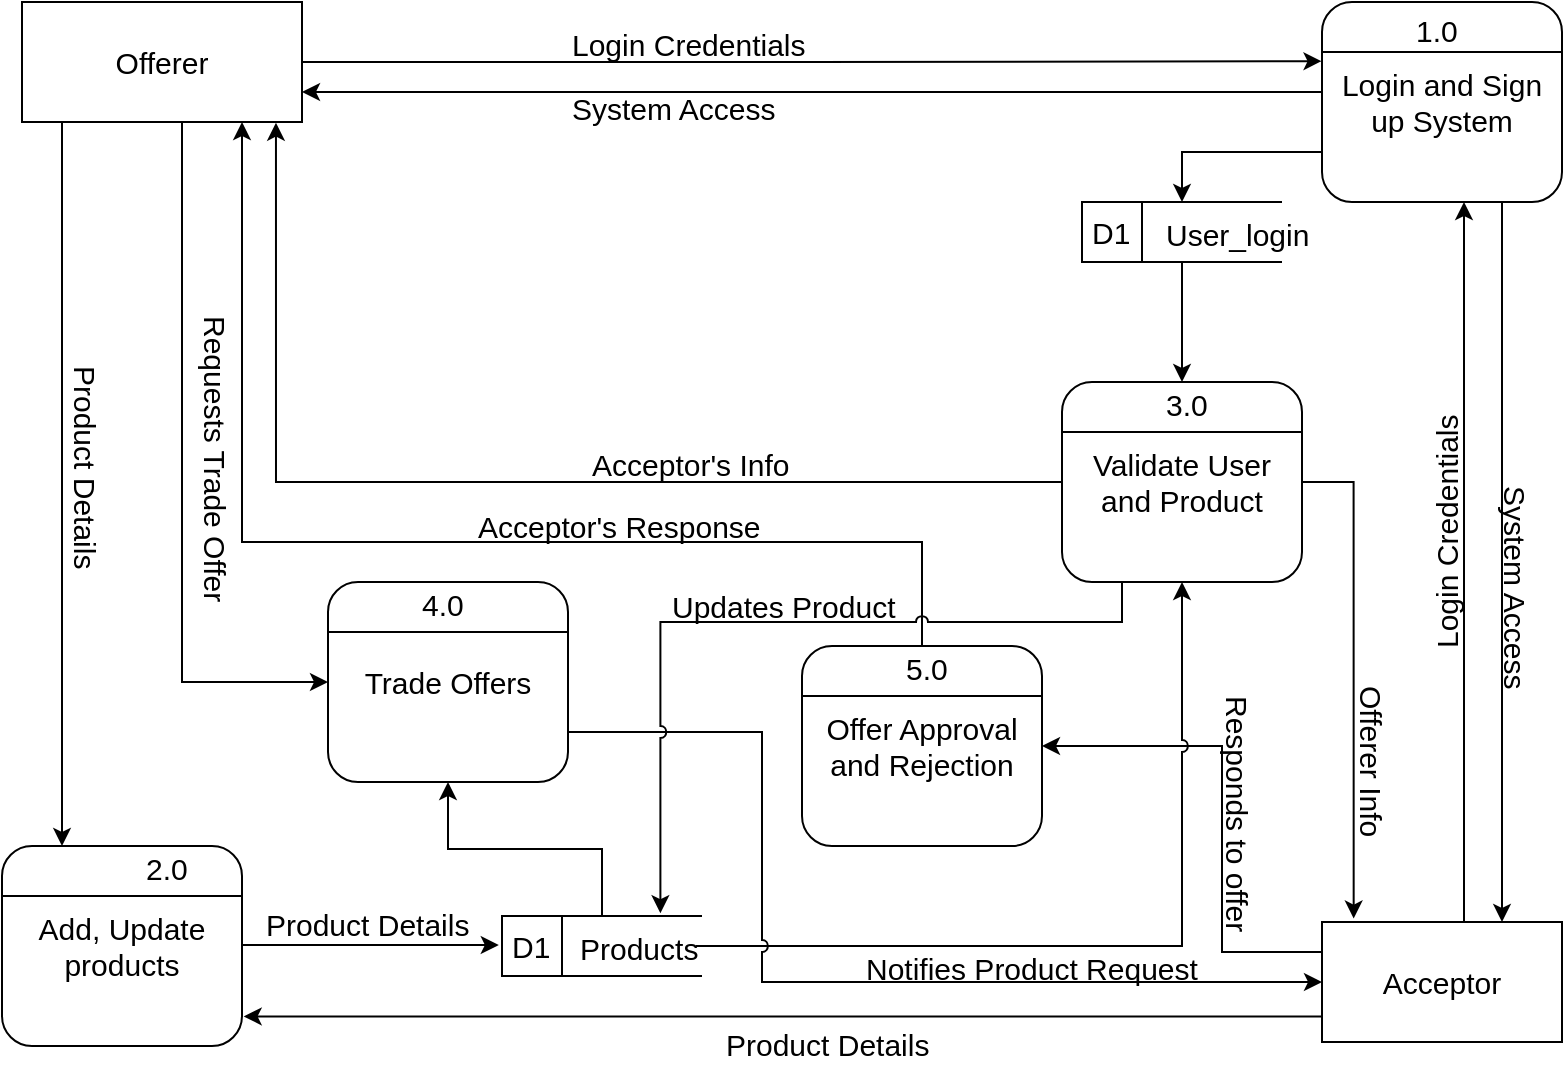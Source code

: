 <mxfile version="11.3.0" type="device" pages="1"><diagram id="zRckbx1hYXfJyN4aKLGo" name="Page-1"><mxGraphModel dx="1024" dy="632" grid="1" gridSize="10" guides="1" tooltips="1" connect="1" arrows="1" fold="1" page="1" pageScale="1" pageWidth="827" pageHeight="1169" math="0" shadow="0"><root><mxCell id="0"/><mxCell id="1" parent="0"/><mxCell id="_7If0CRa3vbDrEvrYzJy-11" style="edgeStyle=orthogonalEdgeStyle;rounded=0;orthogonalLoop=1;jettySize=auto;html=1;entryX=-0.002;entryY=0.296;entryDx=0;entryDy=0;entryPerimeter=0;fontSize=15;" parent="1" source="_7If0CRa3vbDrEvrYzJy-1" target="_7If0CRa3vbDrEvrYzJy-6" edge="1"><mxGeometry relative="1" as="geometry"><mxPoint x="670" y="50" as="targetPoint"/></mxGeometry></mxCell><mxCell id="_7If0CRa3vbDrEvrYzJy-32" style="edgeStyle=orthogonalEdgeStyle;rounded=0;orthogonalLoop=1;jettySize=auto;html=1;exitX=0.25;exitY=1;exitDx=0;exitDy=0;entryX=0.25;entryY=0;entryDx=0;entryDy=0;fontSize=15;" parent="1" source="_7If0CRa3vbDrEvrYzJy-1" target="_7If0CRa3vbDrEvrYzJy-28" edge="1"><mxGeometry relative="1" as="geometry"><Array as="points"><mxPoint x="50" y="80"/></Array></mxGeometry></mxCell><mxCell id="_7If0CRa3vbDrEvrYzJy-47" style="edgeStyle=orthogonalEdgeStyle;rounded=0;orthogonalLoop=1;jettySize=auto;html=1;entryX=0;entryY=0.5;entryDx=0;entryDy=0;fontSize=15;" parent="1" source="_7If0CRa3vbDrEvrYzJy-1" target="_7If0CRa3vbDrEvrYzJy-43" edge="1"><mxGeometry relative="1" as="geometry"><mxPoint x="180" y="360" as="targetPoint"/><Array as="points"><mxPoint x="110" y="360"/></Array></mxGeometry></mxCell><mxCell id="_7If0CRa3vbDrEvrYzJy-1" value="&lt;font style=&quot;font-size: 15px;&quot;&gt;Offerer&lt;/font&gt;" style="rounded=0;whiteSpace=wrap;html=1;fontSize=15;" parent="1" vertex="1"><mxGeometry x="30" y="20" width="140" height="60" as="geometry"/></mxCell><mxCell id="_7If0CRa3vbDrEvrYzJy-15" style="edgeStyle=orthogonalEdgeStyle;rounded=0;orthogonalLoop=1;jettySize=auto;html=1;entryX=0.5;entryY=1;entryDx=0;entryDy=0;fontSize=15;" parent="1" edge="1"><mxGeometry relative="1" as="geometry"><mxPoint x="751" y="480" as="sourcePoint"/><mxPoint x="751" y="120" as="targetPoint"/></mxGeometry></mxCell><mxCell id="_7If0CRa3vbDrEvrYzJy-33" style="edgeStyle=orthogonalEdgeStyle;rounded=0;orthogonalLoop=1;jettySize=auto;html=1;exitX=0;exitY=0.75;exitDx=0;exitDy=0;entryX=1.007;entryY=0.852;entryDx=0;entryDy=0;entryPerimeter=0;fontSize=15;" parent="1" source="_7If0CRa3vbDrEvrYzJy-2" target="_7If0CRa3vbDrEvrYzJy-28" edge="1"><mxGeometry relative="1" as="geometry"><Array as="points"><mxPoint x="680" y="527"/></Array></mxGeometry></mxCell><mxCell id="_7If0CRa3vbDrEvrYzJy-55" style="edgeStyle=orthogonalEdgeStyle;rounded=0;orthogonalLoop=1;jettySize=auto;html=1;exitX=0;exitY=0.25;exitDx=0;exitDy=0;entryX=1;entryY=0.5;entryDx=0;entryDy=0;fontSize=15;" parent="1" source="_7If0CRa3vbDrEvrYzJy-2" target="_7If0CRa3vbDrEvrYzJy-51" edge="1"><mxGeometry relative="1" as="geometry"><Array as="points"><mxPoint x="630" y="495"/><mxPoint x="630" y="392"/></Array></mxGeometry></mxCell><mxCell id="_7If0CRa3vbDrEvrYzJy-2" value="&lt;font style=&quot;font-size: 15px;&quot;&gt;Acceptor&lt;/font&gt;" style="rounded=0;whiteSpace=wrap;html=1;fontSize=15;" parent="1" vertex="1"><mxGeometry x="680" y="480" width="120" height="60" as="geometry"/></mxCell><mxCell id="_7If0CRa3vbDrEvrYzJy-21" style="edgeStyle=orthogonalEdgeStyle;rounded=0;orthogonalLoop=1;jettySize=auto;html=1;entryX=1;entryY=0.75;entryDx=0;entryDy=0;exitX=0;exitY=0.5;exitDx=0;exitDy=0;fontSize=15;" parent="1" source="_7If0CRa3vbDrEvrYzJy-6" target="_7If0CRa3vbDrEvrYzJy-1" edge="1"><mxGeometry relative="1" as="geometry"><Array as="points"><mxPoint x="680" y="65"/></Array></mxGeometry></mxCell><mxCell id="_7If0CRa3vbDrEvrYzJy-24" style="edgeStyle=orthogonalEdgeStyle;rounded=0;orthogonalLoop=1;jettySize=auto;html=1;exitX=0.75;exitY=1;exitDx=0;exitDy=0;entryX=0.75;entryY=0;entryDx=0;entryDy=0;fontSize=15;" parent="1" source="_7If0CRa3vbDrEvrYzJy-6" target="_7If0CRa3vbDrEvrYzJy-2" edge="1"><mxGeometry relative="1" as="geometry"/></mxCell><mxCell id="_7If0CRa3vbDrEvrYzJy-27" style="edgeStyle=orthogonalEdgeStyle;rounded=0;orthogonalLoop=1;jettySize=auto;html=1;exitX=0;exitY=0.75;exitDx=0;exitDy=0;entryX=0.5;entryY=0;entryDx=0;entryDy=0;fontSize=15;" parent="1" source="_7If0CRa3vbDrEvrYzJy-6" target="_7If0CRa3vbDrEvrYzJy-19" edge="1"><mxGeometry relative="1" as="geometry"/></mxCell><mxCell id="_7If0CRa3vbDrEvrYzJy-6" value="Login and Sign up System" style="rounded=1;whiteSpace=wrap;html=1;fontSize=15;" parent="1" vertex="1"><mxGeometry x="680" y="20" width="120" height="100" as="geometry"/></mxCell><mxCell id="_7If0CRa3vbDrEvrYzJy-9" value="" style="endArrow=none;html=1;exitX=0;exitY=0.25;exitDx=0;exitDy=0;entryX=1;entryY=0.25;entryDx=0;entryDy=0;fontSize=15;" parent="1" source="_7If0CRa3vbDrEvrYzJy-6" target="_7If0CRa3vbDrEvrYzJy-6" edge="1"><mxGeometry width="50" height="50" relative="1" as="geometry"><mxPoint x="230" y="340" as="sourcePoint"/><mxPoint x="280" y="290" as="targetPoint"/></mxGeometry></mxCell><mxCell id="_7If0CRa3vbDrEvrYzJy-10" value="1.0" style="text;html=1;resizable=0;points=[];autosize=1;align=left;verticalAlign=top;spacingTop=-4;fontSize=15;" parent="1" vertex="1"><mxGeometry x="725" y="23" width="30" height="20" as="geometry"/></mxCell><mxCell id="_7If0CRa3vbDrEvrYzJy-16" value="Login Credentials" style="text;html=1;resizable=0;points=[];autosize=1;align=left;verticalAlign=top;spacingTop=-4;fontSize=15;" parent="1" vertex="1"><mxGeometry x="303" y="30" width="110" height="20" as="geometry"/></mxCell><mxCell id="_7If0CRa3vbDrEvrYzJy-17" value="Login Credentials" style="text;html=1;resizable=0;points=[];autosize=1;align=left;verticalAlign=top;spacingTop=-4;rotation=-90;fontSize=15;" parent="1" vertex="1"><mxGeometry x="686" y="280" width="110" height="20" as="geometry"/></mxCell><mxCell id="_7If0CRa3vbDrEvrYzJy-63" style="edgeStyle=orthogonalEdgeStyle;rounded=0;orthogonalLoop=1;jettySize=auto;html=1;entryX=0.5;entryY=0;entryDx=0;entryDy=0;fontSize=15;" parent="1" source="_7If0CRa3vbDrEvrYzJy-19" target="_7If0CRa3vbDrEvrYzJy-61" edge="1"><mxGeometry relative="1" as="geometry"/></mxCell><mxCell id="_7If0CRa3vbDrEvrYzJy-19" value="D1" style="html=1;dashed=0;whitespace=wrap;shape=mxgraph.dfd.dataStoreID;align=left;spacingLeft=3;points=[[0,0],[0.5,0],[1,0],[0,0.5],[1,0.5],[0,1],[0.5,1],[1,1]];fontSize=15;" parent="1" vertex="1"><mxGeometry x="560" y="120" width="100" height="30" as="geometry"/></mxCell><mxCell id="_7If0CRa3vbDrEvrYzJy-20" value="User_login" style="text;html=1;resizable=0;points=[];autosize=1;align=left;verticalAlign=top;spacingTop=-4;fontSize=15;" parent="1" vertex="1"><mxGeometry x="600" y="125" width="70" height="20" as="geometry"/></mxCell><mxCell id="_7If0CRa3vbDrEvrYzJy-22" value="System Access" style="text;html=1;resizable=0;points=[];autosize=1;align=left;verticalAlign=top;spacingTop=-4;fontSize=15;" parent="1" vertex="1"><mxGeometry x="303" y="62" width="100" height="20" as="geometry"/></mxCell><mxCell id="_7If0CRa3vbDrEvrYzJy-23" value="System Access" style="text;html=1;resizable=0;points=[];autosize=1;align=left;verticalAlign=top;spacingTop=-4;rotation=90;fontSize=15;" parent="1" vertex="1"><mxGeometry x="728" y="300" width="100" height="20" as="geometry"/></mxCell><mxCell id="_7If0CRa3vbDrEvrYzJy-39" style="edgeStyle=orthogonalEdgeStyle;rounded=0;orthogonalLoop=1;jettySize=auto;html=1;entryX=-0.016;entryY=0.484;entryDx=0;entryDy=0;entryPerimeter=0;fontSize=15;" parent="1" source="_7If0CRa3vbDrEvrYzJy-28" target="_7If0CRa3vbDrEvrYzJy-37" edge="1"><mxGeometry relative="1" as="geometry"><mxPoint x="260" y="492" as="targetPoint"/><Array as="points"><mxPoint x="220" y="492"/></Array></mxGeometry></mxCell><mxCell id="_7If0CRa3vbDrEvrYzJy-28" value="Add, Update &lt;br style=&quot;font-size: 15px;&quot;&gt;products" style="rounded=1;whiteSpace=wrap;html=1;fontSize=15;" parent="1" vertex="1"><mxGeometry x="20" y="442" width="120" height="100" as="geometry"/></mxCell><mxCell id="_7If0CRa3vbDrEvrYzJy-29" value="" style="endArrow=none;html=1;exitX=0;exitY=0.25;exitDx=0;exitDy=0;entryX=1;entryY=0.25;entryDx=0;entryDy=0;fontSize=15;" parent="1" source="_7If0CRa3vbDrEvrYzJy-28" target="_7If0CRa3vbDrEvrYzJy-28" edge="1"><mxGeometry width="50" height="50" relative="1" as="geometry"><mxPoint x="30" y="500" as="sourcePoint"/><mxPoint x="80" y="450" as="targetPoint"/></mxGeometry></mxCell><mxCell id="_7If0CRa3vbDrEvrYzJy-30" value="2.0" style="text;html=1;resizable=0;points=[];autosize=1;align=left;verticalAlign=top;spacingTop=-4;fontSize=15;" parent="1" vertex="1"><mxGeometry x="90" y="442" width="30" height="20" as="geometry"/></mxCell><mxCell id="_7If0CRa3vbDrEvrYzJy-34" value="Product Details" style="text;html=1;resizable=0;points=[];autosize=1;align=left;verticalAlign=top;spacingTop=-4;rotation=90;fontSize=15;" parent="1" vertex="1"><mxGeometry x="13" y="240" width="100" height="20" as="geometry"/></mxCell><mxCell id="_7If0CRa3vbDrEvrYzJy-35" value="Product Details" style="text;html=1;resizable=0;points=[];autosize=1;align=left;verticalAlign=top;spacingTop=-4;rotation=0;fontSize=15;" parent="1" vertex="1"><mxGeometry x="150" y="470" width="100" height="20" as="geometry"/></mxCell><mxCell id="_7If0CRa3vbDrEvrYzJy-46" style="edgeStyle=orthogonalEdgeStyle;rounded=0;orthogonalLoop=1;jettySize=auto;html=1;entryX=0.5;entryY=1;entryDx=0;entryDy=0;fontSize=15;" parent="1" source="_7If0CRa3vbDrEvrYzJy-37" target="_7If0CRa3vbDrEvrYzJy-43" edge="1"><mxGeometry relative="1" as="geometry"/></mxCell><mxCell id="_7If0CRa3vbDrEvrYzJy-37" value="D1" style="html=1;dashed=0;whitespace=wrap;shape=mxgraph.dfd.dataStoreID;align=left;spacingLeft=3;points=[[0,0],[0.5,0],[1,0],[0,0.5],[1,0.5],[0,1],[0.5,1],[1,1]];fontSize=15;" parent="1" vertex="1"><mxGeometry x="270" y="477" width="100" height="30" as="geometry"/></mxCell><mxCell id="_7If0CRa3vbDrEvrYzJy-60" style="edgeStyle=orthogonalEdgeStyle;rounded=0;orthogonalLoop=1;jettySize=auto;html=1;entryX=0.5;entryY=1;entryDx=0;entryDy=0;jumpStyle=arc;fontSize=15;" parent="1" source="_7If0CRa3vbDrEvrYzJy-38" target="_7If0CRa3vbDrEvrYzJy-61" edge="1"><mxGeometry relative="1" as="geometry"><mxPoint x="610" y="300" as="targetPoint"/></mxGeometry></mxCell><mxCell id="_7If0CRa3vbDrEvrYzJy-38" value="Products" style="text;html=1;resizable=0;points=[];autosize=1;align=left;verticalAlign=top;spacingTop=-4;fontSize=15;" parent="1" vertex="1"><mxGeometry x="307" y="482" width="60" height="20" as="geometry"/></mxCell><mxCell id="_7If0CRa3vbDrEvrYzJy-49" style="edgeStyle=orthogonalEdgeStyle;rounded=0;orthogonalLoop=1;jettySize=auto;html=1;exitX=1;exitY=0.75;exitDx=0;exitDy=0;entryX=0;entryY=0.5;entryDx=0;entryDy=0;jumpStyle=arc;fontSize=15;" parent="1" source="_7If0CRa3vbDrEvrYzJy-43" target="_7If0CRa3vbDrEvrYzJy-2" edge="1"><mxGeometry relative="1" as="geometry"><Array as="points"><mxPoint x="400" y="385"/><mxPoint x="400" y="510"/></Array></mxGeometry></mxCell><mxCell id="_7If0CRa3vbDrEvrYzJy-43" value="Trade Offers" style="rounded=1;whiteSpace=wrap;html=1;fontSize=15;" parent="1" vertex="1"><mxGeometry x="183" y="310" width="120" height="100" as="geometry"/></mxCell><mxCell id="_7If0CRa3vbDrEvrYzJy-44" value="" style="endArrow=none;html=1;exitX=0;exitY=0.25;exitDx=0;exitDy=0;entryX=1;entryY=0.25;entryDx=0;entryDy=0;fontSize=15;" parent="1" source="_7If0CRa3vbDrEvrYzJy-43" target="_7If0CRa3vbDrEvrYzJy-43" edge="1"><mxGeometry width="50" height="50" relative="1" as="geometry"><mxPoint x="163" y="370" as="sourcePoint"/><mxPoint x="213" y="320" as="targetPoint"/></mxGeometry></mxCell><mxCell id="_7If0CRa3vbDrEvrYzJy-48" value="Requests Trade Offer" style="text;html=1;resizable=0;points=[];autosize=1;align=left;verticalAlign=top;spacingTop=-4;rotation=90;fontSize=15;" parent="1" vertex="1"><mxGeometry x="63" y="230" width="130" height="20" as="geometry"/></mxCell><mxCell id="_7If0CRa3vbDrEvrYzJy-50" value="Notifies Product Request" style="text;html=1;resizable=0;points=[];autosize=1;align=left;verticalAlign=top;spacingTop=-4;fontSize=15;" parent="1" vertex="1"><mxGeometry x="450" y="492" width="150" height="20" as="geometry"/></mxCell><mxCell id="_7If0CRa3vbDrEvrYzJy-56" style="edgeStyle=orthogonalEdgeStyle;rounded=0;orthogonalLoop=1;jettySize=auto;html=1;exitX=0;exitY=0.25;exitDx=0;exitDy=0;fontSize=15;" parent="1" source="_7If0CRa3vbDrEvrYzJy-51" target="_7If0CRa3vbDrEvrYzJy-1" edge="1"><mxGeometry relative="1" as="geometry"><Array as="points"><mxPoint x="480" y="367"/><mxPoint x="480" y="290"/><mxPoint x="140" y="290"/></Array></mxGeometry></mxCell><mxCell id="_7If0CRa3vbDrEvrYzJy-51" value="Offer Approval and Rejection" style="rounded=1;whiteSpace=wrap;html=1;fontSize=15;" parent="1" vertex="1"><mxGeometry x="420" y="342" width="120" height="100" as="geometry"/></mxCell><mxCell id="_7If0CRa3vbDrEvrYzJy-52" value="" style="endArrow=none;html=1;exitX=0;exitY=0.25;exitDx=0;exitDy=0;entryX=1;entryY=0.25;entryDx=0;entryDy=0;fontSize=15;" parent="1" source="_7If0CRa3vbDrEvrYzJy-51" target="_7If0CRa3vbDrEvrYzJy-51" edge="1"><mxGeometry width="50" height="50" relative="1" as="geometry"><mxPoint x="350" y="320" as="sourcePoint"/><mxPoint x="400" y="270" as="targetPoint"/></mxGeometry></mxCell><mxCell id="_7If0CRa3vbDrEvrYzJy-53" value="4.0" style="text;html=1;resizable=0;points=[];autosize=1;align=left;verticalAlign=top;spacingTop=-4;fontSize=15;" parent="1" vertex="1"><mxGeometry x="228" y="310" width="30" height="20" as="geometry"/></mxCell><mxCell id="_7If0CRa3vbDrEvrYzJy-54" value="Product Details" style="text;html=1;resizable=0;points=[];autosize=1;align=left;verticalAlign=top;spacingTop=-4;rotation=0;fontSize=15;" parent="1" vertex="1"><mxGeometry x="380" y="530" width="100" height="20" as="geometry"/></mxCell><mxCell id="_7If0CRa3vbDrEvrYzJy-57" value="Responds to offer" style="text;html=1;resizable=0;points=[];autosize=1;align=left;verticalAlign=top;spacingTop=-4;rotation=90;fontSize=15;" parent="1" vertex="1"><mxGeometry x="584" y="410" width="110" height="20" as="geometry"/></mxCell><mxCell id="_7If0CRa3vbDrEvrYzJy-58" value="Acceptor's Response" style="text;html=1;resizable=0;points=[];autosize=1;align=left;verticalAlign=top;spacingTop=-4;fontSize=15;" parent="1" vertex="1"><mxGeometry x="256" y="271" width="130" height="20" as="geometry"/></mxCell><mxCell id="_7If0CRa3vbDrEvrYzJy-67" style="edgeStyle=orthogonalEdgeStyle;rounded=0;jumpStyle=arc;orthogonalLoop=1;jettySize=auto;html=1;entryX=0.907;entryY=1.006;entryDx=0;entryDy=0;entryPerimeter=0;fontSize=15;" parent="1" source="_7If0CRa3vbDrEvrYzJy-61" target="_7If0CRa3vbDrEvrYzJy-1" edge="1"><mxGeometry relative="1" as="geometry"/></mxCell><mxCell id="_7If0CRa3vbDrEvrYzJy-68" style="edgeStyle=orthogonalEdgeStyle;rounded=0;jumpStyle=arc;orthogonalLoop=1;jettySize=auto;html=1;entryX=0.132;entryY=-0.029;entryDx=0;entryDy=0;entryPerimeter=0;fontSize=15;" parent="1" source="_7If0CRa3vbDrEvrYzJy-61" target="_7If0CRa3vbDrEvrYzJy-2" edge="1"><mxGeometry relative="1" as="geometry"/></mxCell><mxCell id="_7If0CRa3vbDrEvrYzJy-71" style="edgeStyle=orthogonalEdgeStyle;rounded=0;jumpStyle=arc;orthogonalLoop=1;jettySize=auto;html=1;exitX=0;exitY=0.75;exitDx=0;exitDy=0;entryX=0.792;entryY=-0.047;entryDx=0;entryDy=0;entryPerimeter=0;fontSize=15;" parent="1" source="_7If0CRa3vbDrEvrYzJy-61" target="_7If0CRa3vbDrEvrYzJy-37" edge="1"><mxGeometry relative="1" as="geometry"><Array as="points"><mxPoint x="580" y="285"/><mxPoint x="580" y="330"/><mxPoint x="349" y="330"/></Array></mxGeometry></mxCell><mxCell id="_7If0CRa3vbDrEvrYzJy-61" value="Validate User and Product" style="rounded=1;whiteSpace=wrap;html=1;fontSize=15;" parent="1" vertex="1"><mxGeometry x="550" y="210" width="120" height="100" as="geometry"/></mxCell><mxCell id="_7If0CRa3vbDrEvrYzJy-62" value="" style="endArrow=none;html=1;exitX=0;exitY=0.25;exitDx=0;exitDy=0;entryX=1;entryY=0.25;entryDx=0;entryDy=0;fontSize=15;" parent="1" source="_7If0CRa3vbDrEvrYzJy-61" target="_7If0CRa3vbDrEvrYzJy-61" edge="1"><mxGeometry width="50" height="50" relative="1" as="geometry"><mxPoint x="530" y="260" as="sourcePoint"/><mxPoint x="580" y="210" as="targetPoint"/></mxGeometry></mxCell><mxCell id="_7If0CRa3vbDrEvrYzJy-64" value="3.0" style="text;html=1;resizable=0;points=[];autosize=1;align=left;verticalAlign=top;spacingTop=-4;fontSize=15;" parent="1" vertex="1"><mxGeometry x="600" y="210" width="30" height="20" as="geometry"/></mxCell><mxCell id="_7If0CRa3vbDrEvrYzJy-65" value="5.0" style="text;html=1;resizable=0;points=[];autosize=1;align=left;verticalAlign=top;spacingTop=-4;fontSize=15;" parent="1" vertex="1"><mxGeometry x="470" y="342" width="30" height="20" as="geometry"/></mxCell><mxCell id="_7If0CRa3vbDrEvrYzJy-69" value="Acceptor's Info" style="text;html=1;resizable=0;points=[];autosize=1;align=left;verticalAlign=top;spacingTop=-4;fontSize=15;" parent="1" vertex="1"><mxGeometry x="313" y="240" width="90" height="20" as="geometry"/></mxCell><mxCell id="_7If0CRa3vbDrEvrYzJy-70" value="Offerer Info" style="text;html=1;resizable=0;points=[];autosize=1;align=left;verticalAlign=top;spacingTop=-4;rotation=90;fontSize=15;" parent="1" vertex="1"><mxGeometry x="666" y="390" width="80" height="20" as="geometry"/></mxCell><mxCell id="_7If0CRa3vbDrEvrYzJy-72" value="Updates Product" style="text;html=1;resizable=0;points=[];autosize=1;align=left;verticalAlign=top;spacingTop=-4;fontSize=15;" parent="1" vertex="1"><mxGeometry x="353" y="310.5" width="110" height="20" as="geometry"/></mxCell></root></mxGraphModel></diagram></mxfile>